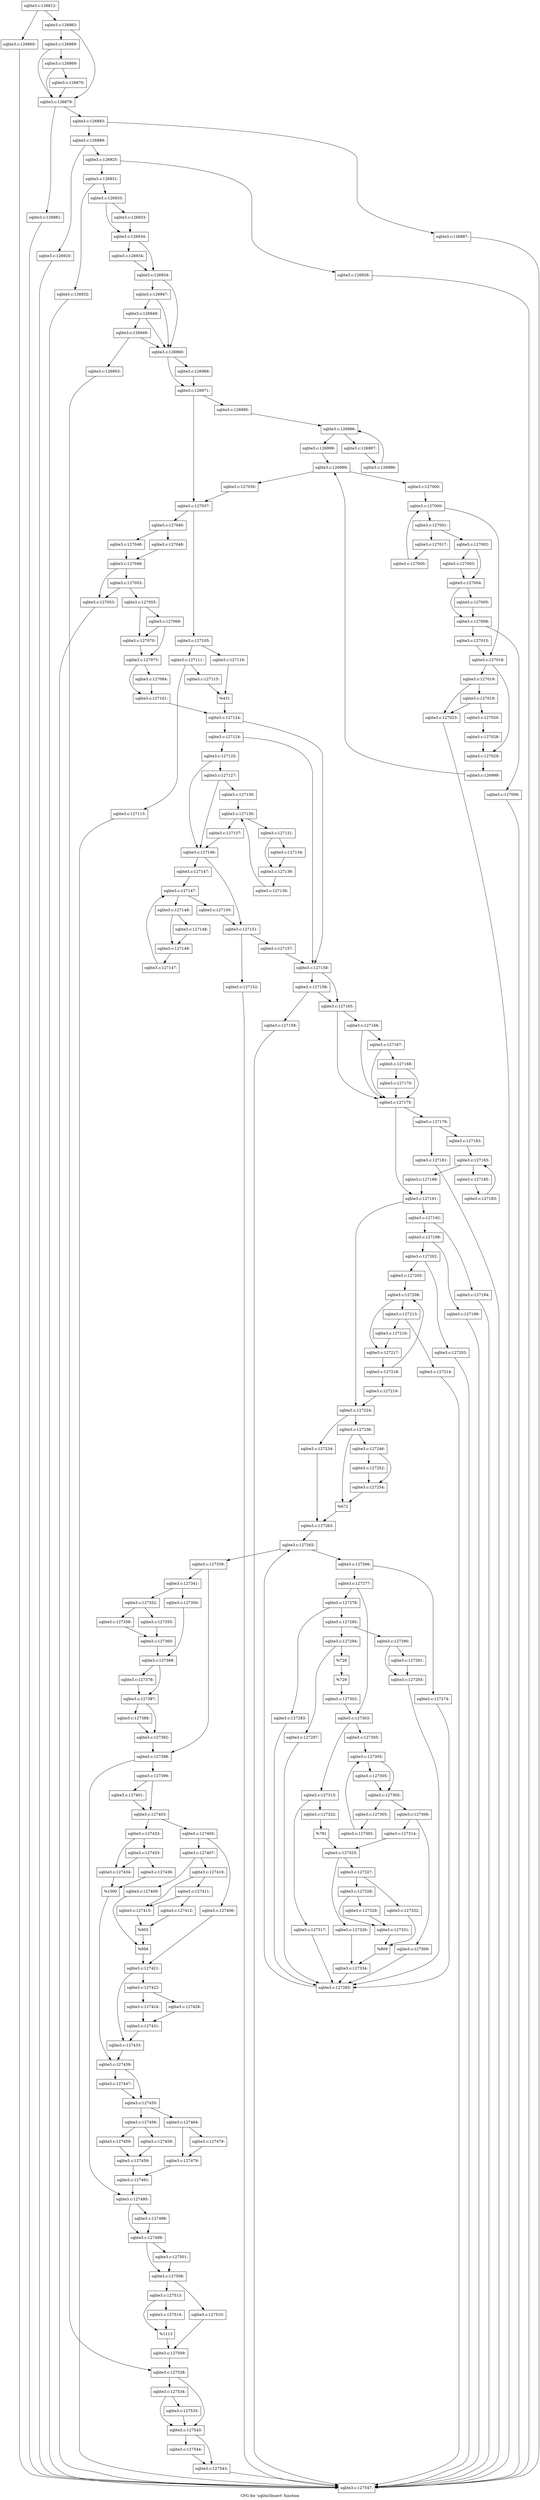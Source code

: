 digraph "CFG for 'sqlite3Insert' function" {
	label="CFG for 'sqlite3Insert' function";

	Node0x55c0f9fc2140 [shape=record,label="{sqlite3.c:126812:}"];
	Node0x55c0f9fc2140 -> Node0x55c0f9fdfae0;
	Node0x55c0f9fc2140 -> Node0x55c0f9fdfb30;
	Node0x55c0f9fdfae0 [shape=record,label="{sqlite3.c:126860:}"];
	Node0x55c0f9fdfae0 -> Node0x55c0f9fe0770;
	Node0x55c0f9fdfb30 [shape=record,label="{sqlite3.c:126863:}"];
	Node0x55c0f9fdfb30 -> Node0x55c0f9fe0cc0;
	Node0x55c0f9fdfb30 -> Node0x55c0f9fe0bf0;
	Node0x55c0f9fe0cc0 [shape=record,label="{sqlite3.c:126869:}"];
	Node0x55c0f9fe0cc0 -> Node0x55c0f9fe0c40;
	Node0x55c0f9fe0cc0 -> Node0x55c0f9fe0bf0;
	Node0x55c0f9fe0c40 [shape=record,label="{sqlite3.c:126869:}"];
	Node0x55c0f9fe0c40 -> Node0x55c0f9fe0ba0;
	Node0x55c0f9fe0c40 -> Node0x55c0f9fe0bf0;
	Node0x55c0f9fe0ba0 [shape=record,label="{sqlite3.c:126870:}"];
	Node0x55c0f9fe0ba0 -> Node0x55c0f9fe0bf0;
	Node0x55c0f9fe0bf0 [shape=record,label="{sqlite3.c:126879:}"];
	Node0x55c0f9fe0bf0 -> Node0x55c0f9fe25a0;
	Node0x55c0f9fe0bf0 -> Node0x55c0f9fe25f0;
	Node0x55c0f9fe25a0 [shape=record,label="{sqlite3.c:126881:}"];
	Node0x55c0f9fe25a0 -> Node0x55c0f9fe0770;
	Node0x55c0f9fe25f0 [shape=record,label="{sqlite3.c:126883:}"];
	Node0x55c0f9fe25f0 -> Node0x55c0f9fe2f70;
	Node0x55c0f9fe25f0 -> Node0x55c0f9fe2fc0;
	Node0x55c0f9fe2f70 [shape=record,label="{sqlite3.c:126887:}"];
	Node0x55c0f9fe2f70 -> Node0x55c0f9fe0770;
	Node0x55c0f9fe2fc0 [shape=record,label="{sqlite3.c:126889:}"];
	Node0x55c0f9fe2fc0 -> Node0x55c0f9fe3850;
	Node0x55c0f9fe2fc0 -> Node0x55c0f9fe4950;
	Node0x55c0f9fe3850 [shape=record,label="{sqlite3.c:126920:}"];
	Node0x55c0f9fe3850 -> Node0x55c0f9fe0770;
	Node0x55c0f9fe4950 [shape=record,label="{sqlite3.c:126925:}"];
	Node0x55c0f9fe4950 -> Node0x55c0f9fe4f80;
	Node0x55c0f9fe4950 -> Node0x55c0f9fe4fd0;
	Node0x55c0f9fe4f80 [shape=record,label="{sqlite3.c:126926:}"];
	Node0x55c0f9fe4f80 -> Node0x55c0f9fe0770;
	Node0x55c0f9fe4fd0 [shape=record,label="{sqlite3.c:126931:}"];
	Node0x55c0f9fe4fd0 -> Node0x55c0f9fe5920;
	Node0x55c0f9fe4fd0 -> Node0x55c0f9fe5970;
	Node0x55c0f9fe5920 [shape=record,label="{sqlite3.c:126932:}"];
	Node0x55c0f9fe5920 -> Node0x55c0f9fe0770;
	Node0x55c0f9fe5970 [shape=record,label="{sqlite3.c:126933:}"];
	Node0x55c0f9fe5970 -> Node0x55c0f9fe5d70;
	Node0x55c0f9fe5970 -> Node0x55c0f9fe5dc0;
	Node0x55c0f9fe5d70 [shape=record,label="{sqlite3.c:126933:}"];
	Node0x55c0f9fe5d70 -> Node0x55c0f9fe5dc0;
	Node0x55c0f9fe5dc0 [shape=record,label="{sqlite3.c:126934:}"];
	Node0x55c0f9fe5dc0 -> Node0x55c0f9fe6530;
	Node0x55c0f9fe5dc0 -> Node0x55c0f9fe6580;
	Node0x55c0f9fe6580 [shape=record,label="{sqlite3.c:126934:}"];
	Node0x55c0f9fe6580 -> Node0x55c0f9fe6530;
	Node0x55c0f9fe6530 [shape=record,label="{sqlite3.c:126934:}"];
	Node0x55c0f9fe6530 -> Node0x55c0f9fe6e30;
	Node0x55c0f9fe6530 -> Node0x55c0f9fe6ce0;
	Node0x55c0f9fe6e30 [shape=record,label="{sqlite3.c:126947:}"];
	Node0x55c0f9fe6e30 -> Node0x55c0f9fe6db0;
	Node0x55c0f9fe6e30 -> Node0x55c0f9fe6ce0;
	Node0x55c0f9fe6db0 [shape=record,label="{sqlite3.c:126948:}"];
	Node0x55c0f9fe6db0 -> Node0x55c0f9fe6d30;
	Node0x55c0f9fe6db0 -> Node0x55c0f9fe6ce0;
	Node0x55c0f9fe6d30 [shape=record,label="{sqlite3.c:126949:}"];
	Node0x55c0f9fe6d30 -> Node0x55c0f9fe6c90;
	Node0x55c0f9fe6d30 -> Node0x55c0f9fe6ce0;
	Node0x55c0f9fe6c90 [shape=record,label="{sqlite3.c:126953:}"];
	Node0x55c0f9fe6c90 -> Node0x55c0f626cbc0;
	Node0x55c0f9fe6ce0 [shape=record,label="{sqlite3.c:126960:}"];
	Node0x55c0f9fe6ce0 -> Node0x55c0f626d280;
	Node0x55c0f9fe6ce0 -> Node0x55c0f9fe7d20;
	Node0x55c0f626d280 [shape=record,label="{sqlite3.c:126968:}"];
	Node0x55c0f626d280 -> Node0x55c0f9fe7d20;
	Node0x55c0f9fe7d20 [shape=record,label="{sqlite3.c:126971:}"];
	Node0x55c0f9fe7d20 -> Node0x55c0f9fea390;
	Node0x55c0f9fe7d20 -> Node0x55c0f9fea3e0;
	Node0x55c0f9fea390 [shape=record,label="{sqlite3.c:126995:}"];
	Node0x55c0f9fea390 -> Node0x55c0f9feab10;
	Node0x55c0f9feab10 [shape=record,label="{sqlite3.c:126996:}"];
	Node0x55c0f9feab10 -> Node0x55c0f9fead30;
	Node0x55c0f9feab10 -> Node0x55c0f9fea960;
	Node0x55c0f9fead30 [shape=record,label="{sqlite3.c:126997:}"];
	Node0x55c0f9fead30 -> Node0x55c0f9feaca0;
	Node0x55c0f9feaca0 [shape=record,label="{sqlite3.c:126996:}"];
	Node0x55c0f9feaca0 -> Node0x55c0f9feab10;
	Node0x55c0f9fea960 [shape=record,label="{sqlite3.c:126999:}"];
	Node0x55c0f9fea960 -> Node0x55c0f9febe10;
	Node0x55c0f9febe10 [shape=record,label="{sqlite3.c:126999:}"];
	Node0x55c0f9febe10 -> Node0x55c0f9febfc0;
	Node0x55c0f9febe10 -> Node0x55c0f9febc60;
	Node0x55c0f9febfc0 [shape=record,label="{sqlite3.c:127000:}"];
	Node0x55c0f9febfc0 -> Node0x55c0f9fec6e0;
	Node0x55c0f9fec6e0 [shape=record,label="{sqlite3.c:127000:}"];
	Node0x55c0f9fec6e0 -> Node0x55c0f9fec890;
	Node0x55c0f9fec6e0 -> Node0x55c0f9fec530;
	Node0x55c0f9fec890 [shape=record,label="{sqlite3.c:127001:}"];
	Node0x55c0f9fec890 -> Node0x55c0f9fecee0;
	Node0x55c0f9fec890 -> Node0x55c0f9fecf30;
	Node0x55c0f9fecee0 [shape=record,label="{sqlite3.c:127002:}"];
	Node0x55c0f9fecee0 -> Node0x55c0f9fee2d0;
	Node0x55c0f9fecee0 -> Node0x55c0f9fee320;
	Node0x55c0f9fee2d0 [shape=record,label="{sqlite3.c:127003:}"];
	Node0x55c0f9fee2d0 -> Node0x55c0f9fee320;
	Node0x55c0f9fee320 [shape=record,label="{sqlite3.c:127004:}"];
	Node0x55c0f9fee320 -> Node0x55c0f9fee880;
	Node0x55c0f9fee320 -> Node0x55c0f9fee8d0;
	Node0x55c0f9fee880 [shape=record,label="{sqlite3.c:127005:}"];
	Node0x55c0f9fee880 -> Node0x55c0f9fee8d0;
	Node0x55c0f9fee8d0 [shape=record,label="{sqlite3.c:127008:}"];
	Node0x55c0f9fee8d0 -> Node0x55c0f9fef170;
	Node0x55c0f9fee8d0 -> Node0x55c0f9fef1c0;
	Node0x55c0f9fef170 [shape=record,label="{sqlite3.c:127009:}"];
	Node0x55c0f9fef170 -> Node0x55c0f9fe0770;
	Node0x55c0f9fef1c0 [shape=record,label="{sqlite3.c:127015:}"];
	Node0x55c0f9fef1c0 -> Node0x55c0f9fec530;
	Node0x55c0f9fecf30 [shape=record,label="{sqlite3.c:127017:}"];
	Node0x55c0f9fecf30 -> Node0x55c0f9fec800;
	Node0x55c0f9fec800 [shape=record,label="{sqlite3.c:127000:}"];
	Node0x55c0f9fec800 -> Node0x55c0f9fec6e0;
	Node0x55c0f9fec530 [shape=record,label="{sqlite3.c:127018:}"];
	Node0x55c0f9fec530 -> Node0x55c0f9ff0a40;
	Node0x55c0f9fec530 -> Node0x55c0f9ff0a90;
	Node0x55c0f9ff0a40 [shape=record,label="{sqlite3.c:127019:}"];
	Node0x55c0f9ff0a40 -> Node0x55c0f9ff1160;
	Node0x55c0f9ff0a40 -> Node0x55c0f9ff1110;
	Node0x55c0f9ff1160 [shape=record,label="{sqlite3.c:127019:}"];
	Node0x55c0f9ff1160 -> Node0x55c0f9ff1110;
	Node0x55c0f9ff1160 -> Node0x55c0f9ff1070;
	Node0x55c0f9ff1070 [shape=record,label="{sqlite3.c:127020:}"];
	Node0x55c0f9ff1070 -> Node0x55c0f9ff10c0;
	Node0x55c0f9ff1110 [shape=record,label="{sqlite3.c:127023:}"];
	Node0x55c0f9ff1110 -> Node0x55c0f9fe0770;
	Node0x55c0f9ff10c0 [shape=record,label="{sqlite3.c:127028:}"];
	Node0x55c0f9ff10c0 -> Node0x55c0f9ff0a90;
	Node0x55c0f9ff0a90 [shape=record,label="{sqlite3.c:127029:}"];
	Node0x55c0f9ff0a90 -> Node0x55c0f9febf30;
	Node0x55c0f9febf30 [shape=record,label="{sqlite3.c:126999:}"];
	Node0x55c0f9febf30 -> Node0x55c0f9febe10;
	Node0x55c0f9febc60 [shape=record,label="{sqlite3.c:127030:}"];
	Node0x55c0f9febc60 -> Node0x55c0f9fea3e0;
	Node0x55c0f9fea3e0 [shape=record,label="{sqlite3.c:127037:}"];
	Node0x55c0f9fea3e0 -> Node0x55c0f9ff3290;
	Node0x55c0f9fea3e0 -> Node0x55c0f9ff3330;
	Node0x55c0f9ff3290 [shape=record,label="{sqlite3.c:127040:}"];
	Node0x55c0f9ff3290 -> Node0x55c0f9ff48a0;
	Node0x55c0f9ff3290 -> Node0x55c0f9ff4bc0;
	Node0x55c0f9ff48a0 [shape=record,label="{sqlite3.c:127048:}"];
	Node0x55c0f9ff48a0 -> Node0x55c0f9ff4c10;
	Node0x55c0f9ff4bc0 [shape=record,label="{sqlite3.c:127048:}"];
	Node0x55c0f9ff4bc0 -> Node0x55c0f9ff4c10;
	Node0x55c0f9ff4c10 [shape=record,label="{sqlite3.c:127048:}"];
	Node0x55c0f9ff4c10 -> Node0x55c0f9ff5da0;
	Node0x55c0f9ff4c10 -> Node0x55c0f9ff5e40;
	Node0x55c0f9ff5e40 [shape=record,label="{sqlite3.c:127053:}"];
	Node0x55c0f9ff5e40 -> Node0x55c0f9ff5da0;
	Node0x55c0f9ff5e40 -> Node0x55c0f9ff5df0;
	Node0x55c0f9ff5da0 [shape=record,label="{sqlite3.c:127053:}"];
	Node0x55c0f9ff5da0 -> Node0x55c0f9fe0770;
	Node0x55c0f9ff5df0 [shape=record,label="{sqlite3.c:127055:}"];
	Node0x55c0f9ff5df0 -> Node0x55c0f9ff6f50;
	Node0x55c0f9ff5df0 -> Node0x55c0f9ff6ff0;
	Node0x55c0f9ff6ff0 [shape=record,label="{sqlite3.c:127069:}"];
	Node0x55c0f9ff6ff0 -> Node0x55c0f9ff6f50;
	Node0x55c0f9ff6ff0 -> Node0x55c0f9ff6fa0;
	Node0x55c0f9ff6f50 [shape=record,label="{sqlite3.c:127070:}"];
	Node0x55c0f9ff6f50 -> Node0x55c0f9ff6fa0;
	Node0x55c0f9ff6fa0 [shape=record,label="{sqlite3.c:127073:}"];
	Node0x55c0f9ff6fa0 -> Node0x55c0f626ad00;
	Node0x55c0f9ff6fa0 -> Node0x55c0f9ff7f80;
	Node0x55c0f626ad00 [shape=record,label="{sqlite3.c:127084:}"];
	Node0x55c0f626ad00 -> Node0x55c0f9ff7f80;
	Node0x55c0f9ff7f80 [shape=record,label="{sqlite3.c:127101:}"];
	Node0x55c0f9ff7f80 -> Node0x55c0f9ff32e0;
	Node0x55c0f9ff3330 [shape=record,label="{sqlite3.c:127105:}"];
	Node0x55c0f9ff3330 -> Node0x55c0f9ffb530;
	Node0x55c0f9ff3330 -> Node0x55c0f9ffb5d0;
	Node0x55c0f9ffb530 [shape=record,label="{sqlite3.c:127111:}"];
	Node0x55c0f9ffb530 -> Node0x55c0f9ffbc00;
	Node0x55c0f9ffb530 -> Node0x55c0f9ffbc50;
	Node0x55c0f9ffbc00 [shape=record,label="{sqlite3.c:127113:}"];
	Node0x55c0f9ffbc00 -> Node0x55c0f9fe0770;
	Node0x55c0f9ffbc50 [shape=record,label="{sqlite3.c:127115:}"];
	Node0x55c0f9ffbc50 -> Node0x55c0f9ffb580;
	Node0x55c0f9ffb5d0 [shape=record,label="{sqlite3.c:127116:}"];
	Node0x55c0f9ffb5d0 -> Node0x55c0f9ffb580;
	Node0x55c0f9ffb580 [shape=record,label="{%431}"];
	Node0x55c0f9ffb580 -> Node0x55c0f9ff32e0;
	Node0x55c0f9ff32e0 [shape=record,label="{sqlite3.c:127124:}"];
	Node0x55c0f9ff32e0 -> Node0x55c0f9ffc6e0;
	Node0x55c0f9ff32e0 -> Node0x55c0f9ffc690;
	Node0x55c0f9ffc6e0 [shape=record,label="{sqlite3.c:127124:}"];
	Node0x55c0f9ffc6e0 -> Node0x55c0f9ffc640;
	Node0x55c0f9ffc6e0 -> Node0x55c0f9ffc690;
	Node0x55c0f9ffc640 [shape=record,label="{sqlite3.c:127125:}"];
	Node0x55c0f9ffc640 -> Node0x55c0f9ffd0f0;
	Node0x55c0f9ffc640 -> Node0x55c0f9ffd0a0;
	Node0x55c0f9ffd0f0 [shape=record,label="{sqlite3.c:127127:}"];
	Node0x55c0f9ffd0f0 -> Node0x55c0f9ffd050;
	Node0x55c0f9ffd0f0 -> Node0x55c0f9ffd0a0;
	Node0x55c0f9ffd050 [shape=record,label="{sqlite3.c:127130:}"];
	Node0x55c0f9ffd050 -> Node0x55c0f9ffdc20;
	Node0x55c0f9ffdc20 [shape=record,label="{sqlite3.c:127130:}"];
	Node0x55c0f9ffdc20 -> Node0x55c0f9ffde40;
	Node0x55c0f9ffdc20 -> Node0x55c0f9ffd980;
	Node0x55c0f9ffde40 [shape=record,label="{sqlite3.c:127131:}"];
	Node0x55c0f9ffde40 -> Node0x55c0f9ffe250;
	Node0x55c0f9ffde40 -> Node0x55c0f9ffe2a0;
	Node0x55c0f9ffe250 [shape=record,label="{sqlite3.c:127134:}"];
	Node0x55c0f9ffe250 -> Node0x55c0f9ffe2a0;
	Node0x55c0f9ffe2a0 [shape=record,label="{sqlite3.c:127136:}"];
	Node0x55c0f9ffe2a0 -> Node0x55c0f9ffddb0;
	Node0x55c0f9ffddb0 [shape=record,label="{sqlite3.c:127130:}"];
	Node0x55c0f9ffddb0 -> Node0x55c0f9ffdc20;
	Node0x55c0f9ffd980 [shape=record,label="{sqlite3.c:127137:}"];
	Node0x55c0f9ffd980 -> Node0x55c0f9ffd0a0;
	Node0x55c0f9ffd0a0 [shape=record,label="{sqlite3.c:127146:}"];
	Node0x55c0f9ffd0a0 -> Node0x55c0f9fff2f0;
	Node0x55c0f9ffd0a0 -> Node0x55c0f9fff340;
	Node0x55c0f9fff2f0 [shape=record,label="{sqlite3.c:127147:}"];
	Node0x55c0f9fff2f0 -> Node0x55c0f9fffba0;
	Node0x55c0f9fffba0 [shape=record,label="{sqlite3.c:127147:}"];
	Node0x55c0f9fffba0 -> Node0x55c0f9fffd50;
	Node0x55c0f9fffba0 -> Node0x55c0f9fff9f0;
	Node0x55c0f9fffd50 [shape=record,label="{sqlite3.c:127148:}"];
	Node0x55c0f9fffd50 -> Node0x55c0fa0003a0;
	Node0x55c0f9fffd50 -> Node0x55c0fa0003f0;
	Node0x55c0fa0003a0 [shape=record,label="{sqlite3.c:127148:}"];
	Node0x55c0fa0003a0 -> Node0x55c0fa0003f0;
	Node0x55c0fa0003f0 [shape=record,label="{sqlite3.c:127149:}"];
	Node0x55c0fa0003f0 -> Node0x55c0f9fffcc0;
	Node0x55c0f9fffcc0 [shape=record,label="{sqlite3.c:127147:}"];
	Node0x55c0f9fffcc0 -> Node0x55c0f9fffba0;
	Node0x55c0f9fff9f0 [shape=record,label="{sqlite3.c:127150:}"];
	Node0x55c0f9fff9f0 -> Node0x55c0f9fff340;
	Node0x55c0f9fff340 [shape=record,label="{sqlite3.c:127151:}"];
	Node0x55c0f9fff340 -> Node0x55c0fa0012e0;
	Node0x55c0f9fff340 -> Node0x55c0fa001330;
	Node0x55c0fa0012e0 [shape=record,label="{sqlite3.c:127152:}"];
	Node0x55c0fa0012e0 -> Node0x55c0f9fe0770;
	Node0x55c0fa001330 [shape=record,label="{sqlite3.c:127157:}"];
	Node0x55c0fa001330 -> Node0x55c0f9ffc690;
	Node0x55c0f9ffc690 [shape=record,label="{sqlite3.c:127158:}"];
	Node0x55c0f9ffc690 -> Node0x55c0fa0028b0;
	Node0x55c0f9ffc690 -> Node0x55c0fa002860;
	Node0x55c0fa0028b0 [shape=record,label="{sqlite3.c:127158:}"];
	Node0x55c0fa0028b0 -> Node0x55c0fa0023f0;
	Node0x55c0fa0028b0 -> Node0x55c0fa002860;
	Node0x55c0fa0023f0 [shape=record,label="{sqlite3.c:127159:}"];
	Node0x55c0fa0023f0 -> Node0x55c0f9fe0770;
	Node0x55c0fa002860 [shape=record,label="{sqlite3.c:127165:}"];
	Node0x55c0fa002860 -> Node0x55c0fa003930;
	Node0x55c0fa002860 -> Node0x55c0fa0037e0;
	Node0x55c0fa003930 [shape=record,label="{sqlite3.c:127166:}"];
	Node0x55c0fa003930 -> Node0x55c0fa0037e0;
	Node0x55c0fa003930 -> Node0x55c0fa0038b0;
	Node0x55c0fa0038b0 [shape=record,label="{sqlite3.c:127167:}"];
	Node0x55c0fa0038b0 -> Node0x55c0fa0037e0;
	Node0x55c0fa0038b0 -> Node0x55c0fa003830;
	Node0x55c0fa003830 [shape=record,label="{sqlite3.c:127168:}"];
	Node0x55c0fa003830 -> Node0x55c0fa0037e0;
	Node0x55c0fa003830 -> Node0x55c0fa003790;
	Node0x55c0fa003790 [shape=record,label="{sqlite3.c:127170:}"];
	Node0x55c0fa003790 -> Node0x55c0fa0037e0;
	Node0x55c0fa0037e0 [shape=record,label="{sqlite3.c:127175:}"];
	Node0x55c0fa0037e0 -> Node0x55c0fa0051a0;
	Node0x55c0fa0037e0 -> Node0x55c0fa005150;
	Node0x55c0fa005150 [shape=record,label="{sqlite3.c:127176:}"];
	Node0x55c0fa005150 -> Node0x55c0fa005ab0;
	Node0x55c0fa005150 -> Node0x55c0fa0063c0;
	Node0x55c0fa005ab0 [shape=record,label="{sqlite3.c:127181:}"];
	Node0x55c0fa005ab0 -> Node0x55c0f9fe0770;
	Node0x55c0fa0063c0 [shape=record,label="{sqlite3.c:127183:}"];
	Node0x55c0fa0063c0 -> Node0x55c0fa006cf0;
	Node0x55c0fa006cf0 [shape=record,label="{sqlite3.c:127183:}"];
	Node0x55c0fa006cf0 -> Node0x55c0fa006f10;
	Node0x55c0fa006cf0 -> Node0x55c0fa006820;
	Node0x55c0fa006f10 [shape=record,label="{sqlite3.c:127185:}"];
	Node0x55c0fa006f10 -> Node0x55c0fa006e80;
	Node0x55c0fa006e80 [shape=record,label="{sqlite3.c:127183:}"];
	Node0x55c0fa006e80 -> Node0x55c0fa006cf0;
	Node0x55c0fa006820 [shape=record,label="{sqlite3.c:127188:}"];
	Node0x55c0fa006820 -> Node0x55c0fa0051a0;
	Node0x55c0fa0051a0 [shape=record,label="{sqlite3.c:127191:}"];
	Node0x55c0fa0051a0 -> Node0x55c0fa008e20;
	Node0x55c0fa0051a0 -> Node0x55c0fa008e70;
	Node0x55c0fa008e20 [shape=record,label="{sqlite3.c:127192:}"];
	Node0x55c0fa008e20 -> Node0x55c0f9fd07d0;
	Node0x55c0fa008e20 -> Node0x55c0f9fd0820;
	Node0x55c0f9fd07d0 [shape=record,label="{sqlite3.c:127194:}"];
	Node0x55c0f9fd07d0 -> Node0x55c0f9fe0770;
	Node0x55c0f9fd0820 [shape=record,label="{sqlite3.c:127198:}"];
	Node0x55c0f9fd0820 -> Node0x55c0fa00a600;
	Node0x55c0f9fd0820 -> Node0x55c0fa00a650;
	Node0x55c0fa00a600 [shape=record,label="{sqlite3.c:127199:}"];
	Node0x55c0fa00a600 -> Node0x55c0f9fe0770;
	Node0x55c0fa00a650 [shape=record,label="{sqlite3.c:127202:}"];
	Node0x55c0fa00a650 -> Node0x55c0fa00af10;
	Node0x55c0fa00a650 -> Node0x55c0fa00af60;
	Node0x55c0fa00af10 [shape=record,label="{sqlite3.c:127203:}"];
	Node0x55c0fa00af10 -> Node0x55c0f9fe0770;
	Node0x55c0fa00af60 [shape=record,label="{sqlite3.c:127205:}"];
	Node0x55c0fa00af60 -> Node0x55c0fa00bd80;
	Node0x55c0fa00bd80 [shape=record,label="{sqlite3.c:127208:}"];
	Node0x55c0fa00bd80 -> Node0x55c0fa00cb10;
	Node0x55c0fa00bd80 -> Node0x55c0fa00cb60;
	Node0x55c0fa00cb10 [shape=record,label="{sqlite3.c:127213:}"];
	Node0x55c0fa00cb10 -> Node0x55c0fa00d000;
	Node0x55c0fa00cb10 -> Node0x55c0fa00d050;
	Node0x55c0fa00d000 [shape=record,label="{sqlite3.c:127214:}"];
	Node0x55c0fa00d000 -> Node0x55c0f9fe0770;
	Node0x55c0fa00d050 [shape=record,label="{sqlite3.c:127216:}"];
	Node0x55c0fa00d050 -> Node0x55c0fa00cb60;
	Node0x55c0fa00cb60 [shape=record,label="{sqlite3.c:127217:}"];
	Node0x55c0fa00cb60 -> Node0x55c0fa00bd30;
	Node0x55c0fa00bd30 [shape=record,label="{sqlite3.c:127218:}"];
	Node0x55c0fa00bd30 -> Node0x55c0fa00bd80;
	Node0x55c0fa00bd30 -> Node0x55c0fa00bce0;
	Node0x55c0fa00bce0 [shape=record,label="{sqlite3.c:127219:}"];
	Node0x55c0fa00bce0 -> Node0x55c0fa008e70;
	Node0x55c0fa008e70 [shape=record,label="{sqlite3.c:127224:}"];
	Node0x55c0fa008e70 -> Node0x55c0f651e1f0;
	Node0x55c0fa008e70 -> Node0x55c0fa00e3a0;
	Node0x55c0f651e1f0 [shape=record,label="{sqlite3.c:127234:}"];
	Node0x55c0f651e1f0 -> Node0x55c0fa00d820;
	Node0x55c0fa00e3a0 [shape=record,label="{sqlite3.c:127236:}"];
	Node0x55c0fa00e3a0 -> Node0x55c0fa00ec30;
	Node0x55c0fa00e3a0 -> Node0x55c0fa00ec80;
	Node0x55c0fa00ec30 [shape=record,label="{sqlite3.c:127246:}"];
	Node0x55c0fa00ec30 -> Node0x55c0fa00f510;
	Node0x55c0fa00ec30 -> Node0x55c0fa00f560;
	Node0x55c0fa00f510 [shape=record,label="{sqlite3.c:127252:}"];
	Node0x55c0fa00f510 -> Node0x55c0fa00f560;
	Node0x55c0fa00f560 [shape=record,label="{sqlite3.c:127254:}"];
	Node0x55c0fa00f560 -> Node0x55c0fa00ec80;
	Node0x55c0fa00ec80 [shape=record,label="{%672}"];
	Node0x55c0fa00ec80 -> Node0x55c0fa00d820;
	Node0x55c0fa00d820 [shape=record,label="{sqlite3.c:127263:}"];
	Node0x55c0fa00d820 -> Node0x55c0fa010400;
	Node0x55c0fa010400 [shape=record,label="{sqlite3.c:127265:}"];
	Node0x55c0fa010400 -> Node0x55c0fa010620;
	Node0x55c0fa010400 -> Node0x55c0fa010250;
	Node0x55c0fa010620 [shape=record,label="{sqlite3.c:127266:}"];
	Node0x55c0fa010620 -> Node0x55c0fa011210;
	Node0x55c0fa010620 -> Node0x55c0fa011260;
	Node0x55c0fa011210 [shape=record,label="{sqlite3.c:127274:}"];
	Node0x55c0fa011210 -> Node0x55c0fa010590;
	Node0x55c0fa011260 [shape=record,label="{sqlite3.c:127277:}"];
	Node0x55c0fa011260 -> Node0x55c0fa011bf0;
	Node0x55c0fa011260 -> Node0x55c0fa011c40;
	Node0x55c0fa011bf0 [shape=record,label="{sqlite3.c:127278:}"];
	Node0x55c0fa011bf0 -> Node0x55c0fa0128f0;
	Node0x55c0fa011bf0 -> Node0x55c0fa012990;
	Node0x55c0fa0128f0 [shape=record,label="{sqlite3.c:127283:}"];
	Node0x55c0fa0128f0 -> Node0x55c0fa010590;
	Node0x55c0fa012990 [shape=record,label="{sqlite3.c:127285:}"];
	Node0x55c0fa012990 -> Node0x55c0fa013140;
	Node0x55c0fa012990 -> Node0x55c0fa0131e0;
	Node0x55c0fa013140 [shape=record,label="{sqlite3.c:127290:}"];
	Node0x55c0fa013140 -> Node0x55c0fa013710;
	Node0x55c0fa013140 -> Node0x55c0fa013760;
	Node0x55c0fa013710 [shape=record,label="{sqlite3.c:127291:}"];
	Node0x55c0fa013710 -> Node0x55c0fa013760;
	Node0x55c0fa013760 [shape=record,label="{sqlite3.c:127293:}"];
	Node0x55c0fa013760 -> Node0x55c0fa010590;
	Node0x55c0fa0131e0 [shape=record,label="{sqlite3.c:127294:}"];
	Node0x55c0fa0131e0 -> Node0x55c0fa013fa0;
	Node0x55c0fa0131e0 -> Node0x55c0fa013ff0;
	Node0x55c0fa013fa0 [shape=record,label="{sqlite3.c:127297:}"];
	Node0x55c0fa013fa0 -> Node0x55c0fa010590;
	Node0x55c0fa013ff0 [shape=record,label="{%728}"];
	Node0x55c0fa013ff0 -> Node0x55c0fa013190;
	Node0x55c0fa013190 [shape=record,label="{%729}"];
	Node0x55c0fa013190 -> Node0x55c0fa012940;
	Node0x55c0fa012940 [shape=record,label="{sqlite3.c:127302:}"];
	Node0x55c0fa012940 -> Node0x55c0fa011c40;
	Node0x55c0fa011c40 [shape=record,label="{sqlite3.c:127303:}"];
	Node0x55c0fa011c40 -> Node0x55c0fa014ec0;
	Node0x55c0fa011c40 -> Node0x55c0fa014f60;
	Node0x55c0fa014ec0 [shape=record,label="{sqlite3.c:127305:}"];
	Node0x55c0fa014ec0 -> Node0x55c0fa015410;
	Node0x55c0fa015410 [shape=record,label="{sqlite3.c:127305:}"];
	Node0x55c0fa015410 -> Node0x55c0fa015700;
	Node0x55c0fa015410 -> Node0x55c0fa0156b0;
	Node0x55c0fa015700 [shape=record,label="{sqlite3.c:127305:}"];
	Node0x55c0fa015700 -> Node0x55c0fa0156b0;
	Node0x55c0fa0156b0 [shape=record,label="{sqlite3.c:127305:}"];
	Node0x55c0fa0156b0 -> Node0x55c0fa015630;
	Node0x55c0fa0156b0 -> Node0x55c0fa015260;
	Node0x55c0fa015630 [shape=record,label="{sqlite3.c:127305:}"];
	Node0x55c0fa015630 -> Node0x55c0fa0155a0;
	Node0x55c0fa0155a0 [shape=record,label="{sqlite3.c:127305:}"];
	Node0x55c0fa0155a0 -> Node0x55c0fa015410;
	Node0x55c0fa015260 [shape=record,label="{sqlite3.c:127306:}"];
	Node0x55c0fa015260 -> Node0x55c0fa0168d0;
	Node0x55c0fa015260 -> Node0x55c0fa016920;
	Node0x55c0fa0168d0 [shape=record,label="{sqlite3.c:127309:}"];
	Node0x55c0fa0168d0 -> Node0x55c0fa010590;
	Node0x55c0fa016920 [shape=record,label="{sqlite3.c:127314:}"];
	Node0x55c0fa016920 -> Node0x55c0fa014f10;
	Node0x55c0fa014f60 [shape=record,label="{sqlite3.c:127315:}"];
	Node0x55c0fa014f60 -> Node0x55c0fa017970;
	Node0x55c0fa014f60 -> Node0x55c0fa017a10;
	Node0x55c0fa017970 [shape=record,label="{sqlite3.c:127317:}"];
	Node0x55c0fa017970 -> Node0x55c0fa010590;
	Node0x55c0fa017a10 [shape=record,label="{sqlite3.c:127322:}"];
	Node0x55c0fa017a10 -> Node0x55c0fa0179c0;
	Node0x55c0fa0179c0 [shape=record,label="{%781}"];
	Node0x55c0fa0179c0 -> Node0x55c0fa014f10;
	Node0x55c0fa014f10 [shape=record,label="{sqlite3.c:127325:}"];
	Node0x55c0fa014f10 -> Node0x55c0fa018b40;
	Node0x55c0fa014f10 -> Node0x55c0fa018be0;
	Node0x55c0fa018b40 [shape=record,label="{sqlite3.c:127326:}"];
	Node0x55c0fa018b40 -> Node0x55c0fa018b90;
	Node0x55c0fa018be0 [shape=record,label="{sqlite3.c:127327:}"];
	Node0x55c0fa018be0 -> Node0x55c0fa019160;
	Node0x55c0fa018be0 -> Node0x55c0fa019490;
	Node0x55c0fa019160 [shape=record,label="{sqlite3.c:127328:}"];
	Node0x55c0fa019160 -> Node0x55c0fa0197d0;
	Node0x55c0fa019160 -> Node0x55c0fa019820;
	Node0x55c0fa0197d0 [shape=record,label="{sqlite3.c:127329:}"];
	Node0x55c0fa0197d0 -> Node0x55c0fa019820;
	Node0x55c0fa019820 [shape=record,label="{sqlite3.c:127331:}"];
	Node0x55c0fa019820 -> Node0x55c0fa019440;
	Node0x55c0fa019490 [shape=record,label="{sqlite3.c:127332:}"];
	Node0x55c0fa019490 -> Node0x55c0fa019440;
	Node0x55c0fa019440 [shape=record,label="{%809}"];
	Node0x55c0fa019440 -> Node0x55c0fa018b90;
	Node0x55c0fa018b90 [shape=record,label="{sqlite3.c:127334:}"];
	Node0x55c0fa018b90 -> Node0x55c0fa010590;
	Node0x55c0fa010590 [shape=record,label="{sqlite3.c:127265:}"];
	Node0x55c0fa010590 -> Node0x55c0fa010400;
	Node0x55c0fa010250 [shape=record,label="{sqlite3.c:127339:}"];
	Node0x55c0fa010250 -> Node0x55c0fa01b310;
	Node0x55c0fa010250 -> Node0x55c0fa01b360;
	Node0x55c0fa01b310 [shape=record,label="{sqlite3.c:127341:}"];
	Node0x55c0fa01b310 -> Node0x55c0fa01c000;
	Node0x55c0fa01b310 -> Node0x55c0fa01c0a0;
	Node0x55c0fa01c000 [shape=record,label="{sqlite3.c:127350:}"];
	Node0x55c0fa01c000 -> Node0x55c0fa01c050;
	Node0x55c0fa01c0a0 [shape=record,label="{sqlite3.c:127352:}"];
	Node0x55c0fa01c0a0 -> Node0x55c0fa01cba0;
	Node0x55c0fa01c0a0 -> Node0x55c0fa01cc40;
	Node0x55c0fa01cba0 [shape=record,label="{sqlite3.c:127355:}"];
	Node0x55c0fa01cba0 -> Node0x55c0fa01cbf0;
	Node0x55c0fa01cc40 [shape=record,label="{sqlite3.c:127358:}"];
	Node0x55c0fa01cc40 -> Node0x55c0fa01cbf0;
	Node0x55c0fa01cbf0 [shape=record,label="{sqlite3.c:127360:}"];
	Node0x55c0fa01cbf0 -> Node0x55c0fa01c050;
	Node0x55c0fa01c050 [shape=record,label="{sqlite3.c:127368:}"];
	Node0x55c0fa01c050 -> Node0x55c0fa01d1c0;
	Node0x55c0fa01c050 -> Node0x55c0fa01f210;
	Node0x55c0fa01d1c0 [shape=record,label="{sqlite3.c:127378:}"];
	Node0x55c0fa01d1c0 -> Node0x55c0fa01f210;
	Node0x55c0fa01f210 [shape=record,label="{sqlite3.c:127387:}"];
	Node0x55c0fa01f210 -> Node0x55c0fa01fcd0;
	Node0x55c0fa01f210 -> Node0x55c0fa01fc80;
	Node0x55c0fa01fc80 [shape=record,label="{sqlite3.c:127388:}"];
	Node0x55c0fa01fc80 -> Node0x55c0fa01fcd0;
	Node0x55c0fa01fcd0 [shape=record,label="{sqlite3.c:127392:}"];
	Node0x55c0fa01fcd0 -> Node0x55c0fa01b360;
	Node0x55c0fa01b360 [shape=record,label="{sqlite3.c:127398:}"];
	Node0x55c0fa01b360 -> Node0x55c0fa0212d0;
	Node0x55c0fa01b360 -> Node0x55c0fa0216c0;
	Node0x55c0fa0216c0 [shape=record,label="{sqlite3.c:127399:}"];
	Node0x55c0fa0216c0 -> Node0x55c0fa021a70;
	Node0x55c0fa0216c0 -> Node0x55c0fa021ac0;
	Node0x55c0fa021a70 [shape=record,label="{sqlite3.c:127401:}"];
	Node0x55c0fa021a70 -> Node0x55c0fa021ac0;
	Node0x55c0fa021ac0 [shape=record,label="{sqlite3.c:127403:}"];
	Node0x55c0fa021ac0 -> Node0x55c0fa022340;
	Node0x55c0fa021ac0 -> Node0x55c0fa0223e0;
	Node0x55c0fa022340 [shape=record,label="{sqlite3.c:127405:}"];
	Node0x55c0fa022340 -> Node0x55c0fa0227f0;
	Node0x55c0fa022340 -> Node0x55c0fa022890;
	Node0x55c0fa0227f0 [shape=record,label="{sqlite3.c:127406:}"];
	Node0x55c0fa0227f0 -> Node0x55c0fa022840;
	Node0x55c0fa022890 [shape=record,label="{sqlite3.c:127407:}"];
	Node0x55c0fa022890 -> Node0x55c0fa022da0;
	Node0x55c0fa022890 -> Node0x55c0fa0230d0;
	Node0x55c0fa022da0 [shape=record,label="{sqlite3.c:127409:}"];
	Node0x55c0fa022da0 -> Node0x55c0fa023080;
	Node0x55c0fa0230d0 [shape=record,label="{sqlite3.c:127410:}"];
	Node0x55c0fa0230d0 -> Node0x55c0fa023da0;
	Node0x55c0fa0230d0 -> Node0x55c0fa023d50;
	Node0x55c0fa023da0 [shape=record,label="{sqlite3.c:127411:}"];
	Node0x55c0fa023da0 -> Node0x55c0fa023d50;
	Node0x55c0fa023da0 -> Node0x55c0fa023cb0;
	Node0x55c0fa023cb0 [shape=record,label="{sqlite3.c:127412:}"];
	Node0x55c0fa023cb0 -> Node0x55c0fa023d00;
	Node0x55c0fa023d50 [shape=record,label="{sqlite3.c:127415:}"];
	Node0x55c0fa023d50 -> Node0x55c0fa023d00;
	Node0x55c0fa023d00 [shape=record,label="{%955}"];
	Node0x55c0fa023d00 -> Node0x55c0fa023080;
	Node0x55c0fa023080 [shape=record,label="{%956}"];
	Node0x55c0fa023080 -> Node0x55c0fa022840;
	Node0x55c0fa022840 [shape=record,label="{sqlite3.c:127421:}"];
	Node0x55c0fa022840 -> Node0x55c0fa0256c0;
	Node0x55c0fa022840 -> Node0x55c0fa024900;
	Node0x55c0fa024900 [shape=record,label="{sqlite3.c:127422:}"];
	Node0x55c0fa024900 -> Node0x55c0fa025d90;
	Node0x55c0fa024900 -> Node0x55c0fa025cf0;
	Node0x55c0fa025cf0 [shape=record,label="{sqlite3.c:127424:}"];
	Node0x55c0fa025cf0 -> Node0x55c0fa025d40;
	Node0x55c0fa025d90 [shape=record,label="{sqlite3.c:127428:}"];
	Node0x55c0fa025d90 -> Node0x55c0fa025d40;
	Node0x55c0fa025d40 [shape=record,label="{sqlite3.c:127431:}"];
	Node0x55c0fa025d40 -> Node0x55c0fa0256c0;
	Node0x55c0fa0256c0 [shape=record,label="{sqlite3.c:127433:}"];
	Node0x55c0fa0256c0 -> Node0x55c0fa022390;
	Node0x55c0fa0223e0 [shape=record,label="{sqlite3.c:127433:}"];
	Node0x55c0fa0223e0 -> Node0x55c0fa026820;
	Node0x55c0fa0223e0 -> Node0x55c0fa027a20;
	Node0x55c0fa027a20 [shape=record,label="{sqlite3.c:127433:}"];
	Node0x55c0fa027a20 -> Node0x55c0fa026820;
	Node0x55c0fa027a20 -> Node0x55c0fa0279d0;
	Node0x55c0fa026820 [shape=record,label="{sqlite3.c:127434:}"];
	Node0x55c0fa026820 -> Node0x55c0fa027980;
	Node0x55c0fa0279d0 [shape=record,label="{sqlite3.c:127436:}"];
	Node0x55c0fa0279d0 -> Node0x55c0fa027980;
	Node0x55c0fa027980 [shape=record,label="{%1000}"];
	Node0x55c0fa027980 -> Node0x55c0fa022390;
	Node0x55c0fa022390 [shape=record,label="{sqlite3.c:127439:}"];
	Node0x55c0fa022390 -> Node0x55c0f626d3f0;
	Node0x55c0fa022390 -> Node0x55c0f9ff79e0;
	Node0x55c0f626d3f0 [shape=record,label="{sqlite3.c:127447:}"];
	Node0x55c0f626d3f0 -> Node0x55c0f9ff79e0;
	Node0x55c0f9ff79e0 [shape=record,label="{sqlite3.c:127455:}"];
	Node0x55c0f9ff79e0 -> Node0x55c0fa0287d0;
	Node0x55c0f9ff79e0 -> Node0x55c0fa029d10;
	Node0x55c0fa0287d0 [shape=record,label="{sqlite3.c:127456:}"];
	Node0x55c0fa0287d0 -> Node0x55c0fa02ae10;
	Node0x55c0fa0287d0 -> Node0x55c0fa02b0c0;
	Node0x55c0fa02ae10 [shape=record,label="{sqlite3.c:127459:}"];
	Node0x55c0fa02ae10 -> Node0x55c0fa02b110;
	Node0x55c0fa02b0c0 [shape=record,label="{sqlite3.c:127459:}"];
	Node0x55c0fa02b0c0 -> Node0x55c0fa02b110;
	Node0x55c0fa02b110 [shape=record,label="{sqlite3.c:127459:}"];
	Node0x55c0fa02b110 -> Node0x55c0fa029cc0;
	Node0x55c0fa029d10 [shape=record,label="{sqlite3.c:127464:}"];
	Node0x55c0fa029d10 -> Node0x55c0fa02ca20;
	Node0x55c0fa029d10 -> Node0x55c0fa02cc70;
	Node0x55c0fa02cc70 [shape=record,label="{sqlite3.c:127479:}"];
	Node0x55c0fa02cc70 -> Node0x55c0fa02ca20;
	Node0x55c0fa02ca20 [shape=record,label="{sqlite3.c:127479:}"];
	Node0x55c0fa02ca20 -> Node0x55c0fa029cc0;
	Node0x55c0fa029cc0 [shape=record,label="{sqlite3.c:127491:}"];
	Node0x55c0fa029cc0 -> Node0x55c0fa0212d0;
	Node0x55c0fa0212d0 [shape=record,label="{sqlite3.c:127495:}"];
	Node0x55c0fa0212d0 -> Node0x55c0f5ba5af0;
	Node0x55c0fa0212d0 -> Node0x55c0fa02dac0;
	Node0x55c0f5ba5af0 [shape=record,label="{sqlite3.c:127496:}"];
	Node0x55c0f5ba5af0 -> Node0x55c0fa02dac0;
	Node0x55c0fa02dac0 [shape=record,label="{sqlite3.c:127499:}"];
	Node0x55c0fa02dac0 -> Node0x55c0fa02e9a0;
	Node0x55c0fa02dac0 -> Node0x55c0fa02e9f0;
	Node0x55c0fa02e9a0 [shape=record,label="{sqlite3.c:127501:}"];
	Node0x55c0fa02e9a0 -> Node0x55c0fa02e9f0;
	Node0x55c0fa02e9f0 [shape=record,label="{sqlite3.c:127508:}"];
	Node0x55c0fa02e9f0 -> Node0x55c0fa02fd40;
	Node0x55c0fa02e9f0 -> Node0x55c0fa02f920;
	Node0x55c0fa02fd40 [shape=record,label="{sqlite3.c:127510:}"];
	Node0x55c0fa02fd40 -> Node0x55c0fa02f8d0;
	Node0x55c0fa02f920 [shape=record,label="{sqlite3.c:127513:}"];
	Node0x55c0fa02f920 -> Node0x55c0fa030650;
	Node0x55c0fa02f920 -> Node0x55c0fa0306a0;
	Node0x55c0fa030650 [shape=record,label="{sqlite3.c:127514:}"];
	Node0x55c0fa030650 -> Node0x55c0fa0306a0;
	Node0x55c0fa0306a0 [shape=record,label="{%1113}"];
	Node0x55c0fa0306a0 -> Node0x55c0fa02f8d0;
	Node0x55c0fa02f8d0 [shape=record,label="{sqlite3.c:127509:}"];
	Node0x55c0fa02f8d0 -> Node0x55c0f626cbc0;
	Node0x55c0f626cbc0 [shape=record,label="{sqlite3.c:127528:}"];
	Node0x55c0f626cbc0 -> Node0x55c0fa0311d0;
	Node0x55c0f626cbc0 -> Node0x55c0fa031180;
	Node0x55c0fa0311d0 [shape=record,label="{sqlite3.c:127534:}"];
	Node0x55c0fa0311d0 -> Node0x55c0fa031130;
	Node0x55c0fa0311d0 -> Node0x55c0fa031180;
	Node0x55c0fa031130 [shape=record,label="{sqlite3.c:127535:}"];
	Node0x55c0fa031130 -> Node0x55c0fa031180;
	Node0x55c0fa031180 [shape=record,label="{sqlite3.c:127543:}"];
	Node0x55c0fa031180 -> Node0x55c0fa031d80;
	Node0x55c0fa031180 -> Node0x55c0fa031dd0;
	Node0x55c0fa031d80 [shape=record,label="{sqlite3.c:127544:}"];
	Node0x55c0fa031d80 -> Node0x55c0fa031dd0;
	Node0x55c0fa031dd0 [shape=record,label="{sqlite3.c:127543:}"];
	Node0x55c0fa031dd0 -> Node0x55c0f9fe0770;
	Node0x55c0f9fe0770 [shape=record,label="{sqlite3.c:127547:}"];
}
